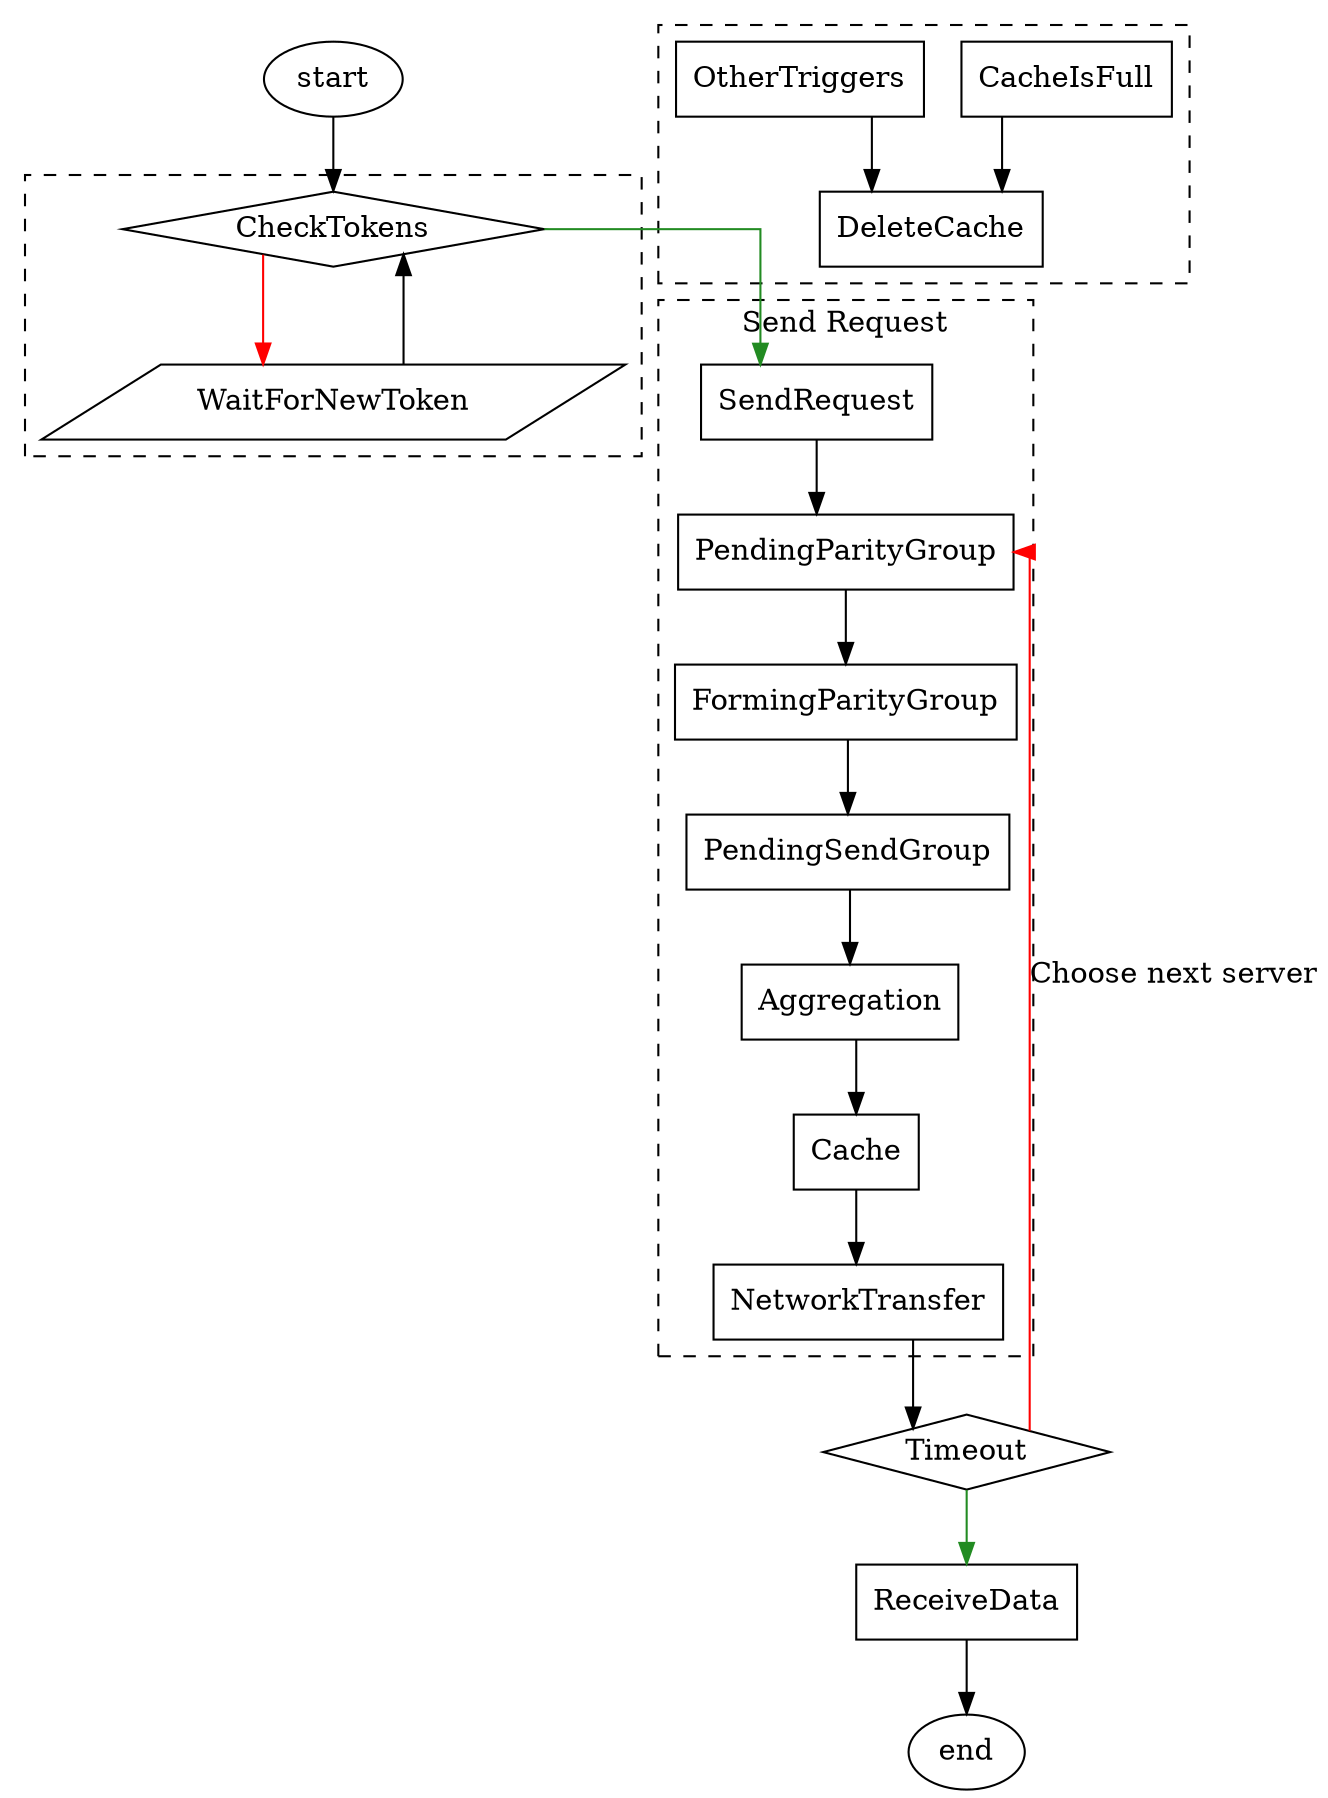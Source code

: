 digraph Client {
    style=dashed
    node [shape=box]
    splines=ortho
    start[shape=oval];
    end[shape=oval];

    subgraph cluster_0 {
        SendRequest -> PendingParityGroup
        PendingParityGroup -> FormingParityGroup -> PendingSendGroup
        PendingSendGroup -> Aggregation -> Cache -> NetworkTransfer
        label="Send Request"
    }

    subgraph cluster_token {
        CheckTokens [shape=diamond]
        WaitForNewToken [shape=parallelogram]
        CheckTokens -> SendRequest [color=forestgreen]
        CheckTokens -> WaitForNewToken [color=red]
        WaitForNewToken -> CheckTokens
    }

    start -> CheckTokens
    NetworkTransfer -> Timeout
    Timeout [shape=diamond]
    Timeout -> ReceiveData [color=forestgreen]
    ReceiveData -> end
    Timeout -> PendingParityGroup [xlabel="Choose next server" color=red]

    #suggestion [shape=note label="If the parity wall time is very expensive \n and a ping over the network is not, \ncan we make a ping before sending the packet"]
    #suggestion -> DecideServer

    subgraph cluster_clearcache {
        CacheIsFull -> DeleteCache
        OtherTriggers -> DeleteCache
    }
}
